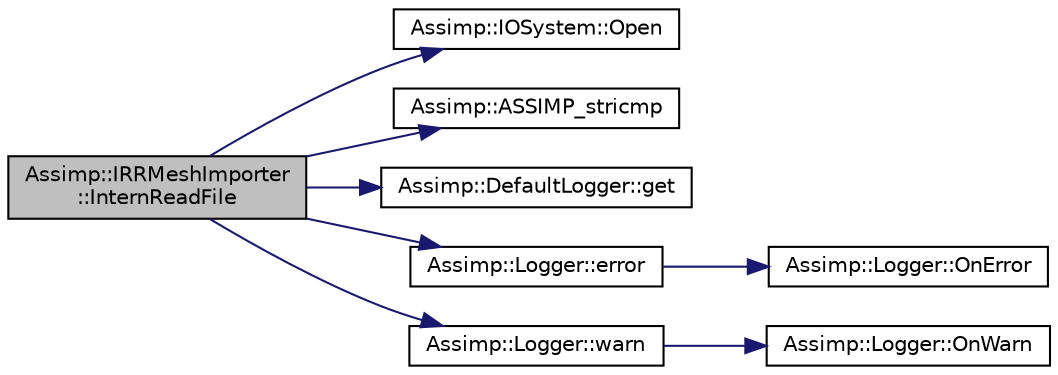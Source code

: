 digraph "Assimp::IRRMeshImporter::InternReadFile"
{
  edge [fontname="Helvetica",fontsize="10",labelfontname="Helvetica",labelfontsize="10"];
  node [fontname="Helvetica",fontsize="10",shape=record];
  rankdir="LR";
  Node1 [label="Assimp::IRRMeshImporter\l::InternReadFile",height=0.2,width=0.4,color="black", fillcolor="grey75", style="filled", fontcolor="black"];
  Node1 -> Node2 [color="midnightblue",fontsize="10",style="solid",fontname="Helvetica"];
  Node2 [label="Assimp::IOSystem::Open",height=0.2,width=0.4,color="black", fillcolor="white", style="filled",URL="$class_assimp_1_1_i_o_system.html#ac512ece3b0701de5682553007a4c0816",tooltip="Open a new file with a given path. "];
  Node1 -> Node3 [color="midnightblue",fontsize="10",style="solid",fontname="Helvetica"];
  Node3 [label="Assimp::ASSIMP_stricmp",height=0.2,width=0.4,color="black", fillcolor="white", style="filled",URL="$namespace_assimp.html#a72851b2740829d0e26ee31da7af20ce6",tooltip="Helper function to do platform independent string comparison. "];
  Node1 -> Node4 [color="midnightblue",fontsize="10",style="solid",fontname="Helvetica"];
  Node4 [label="Assimp::DefaultLogger::get",height=0.2,width=0.4,color="black", fillcolor="white", style="filled",URL="$class_assimp_1_1_default_logger.html#a093cac26b06553ac774f84769cb0d691",tooltip="Getter for singleton instance. "];
  Node1 -> Node5 [color="midnightblue",fontsize="10",style="solid",fontname="Helvetica"];
  Node5 [label="Assimp::Logger::error",height=0.2,width=0.4,color="black", fillcolor="white", style="filled",URL="$class_assimp_1_1_logger.html#aa8b7c3f56dc4cecfdacc8bb36ba3fac1",tooltip="Writes an error message. "];
  Node5 -> Node6 [color="midnightblue",fontsize="10",style="solid",fontname="Helvetica"];
  Node6 [label="Assimp::Logger::OnError",height=0.2,width=0.4,color="black", fillcolor="white", style="filled",URL="$class_assimp_1_1_logger.html#ae2ea0790aba6125b90af0f2768b0759d",tooltip="Called as a request to write a specific error message. "];
  Node1 -> Node7 [color="midnightblue",fontsize="10",style="solid",fontname="Helvetica"];
  Node7 [label="Assimp::Logger::warn",height=0.2,width=0.4,color="black", fillcolor="white", style="filled",URL="$class_assimp_1_1_logger.html#a32bc5ee4b23df13551b83b925907f1b1",tooltip="Writes a warning message. "];
  Node7 -> Node8 [color="midnightblue",fontsize="10",style="solid",fontname="Helvetica"];
  Node8 [label="Assimp::Logger::OnWarn",height=0.2,width=0.4,color="black", fillcolor="white", style="filled",URL="$class_assimp_1_1_logger.html#ab8066978dd37992f711d75d49cf4607b",tooltip="Called as a request to write a specific warn message. "];
}
